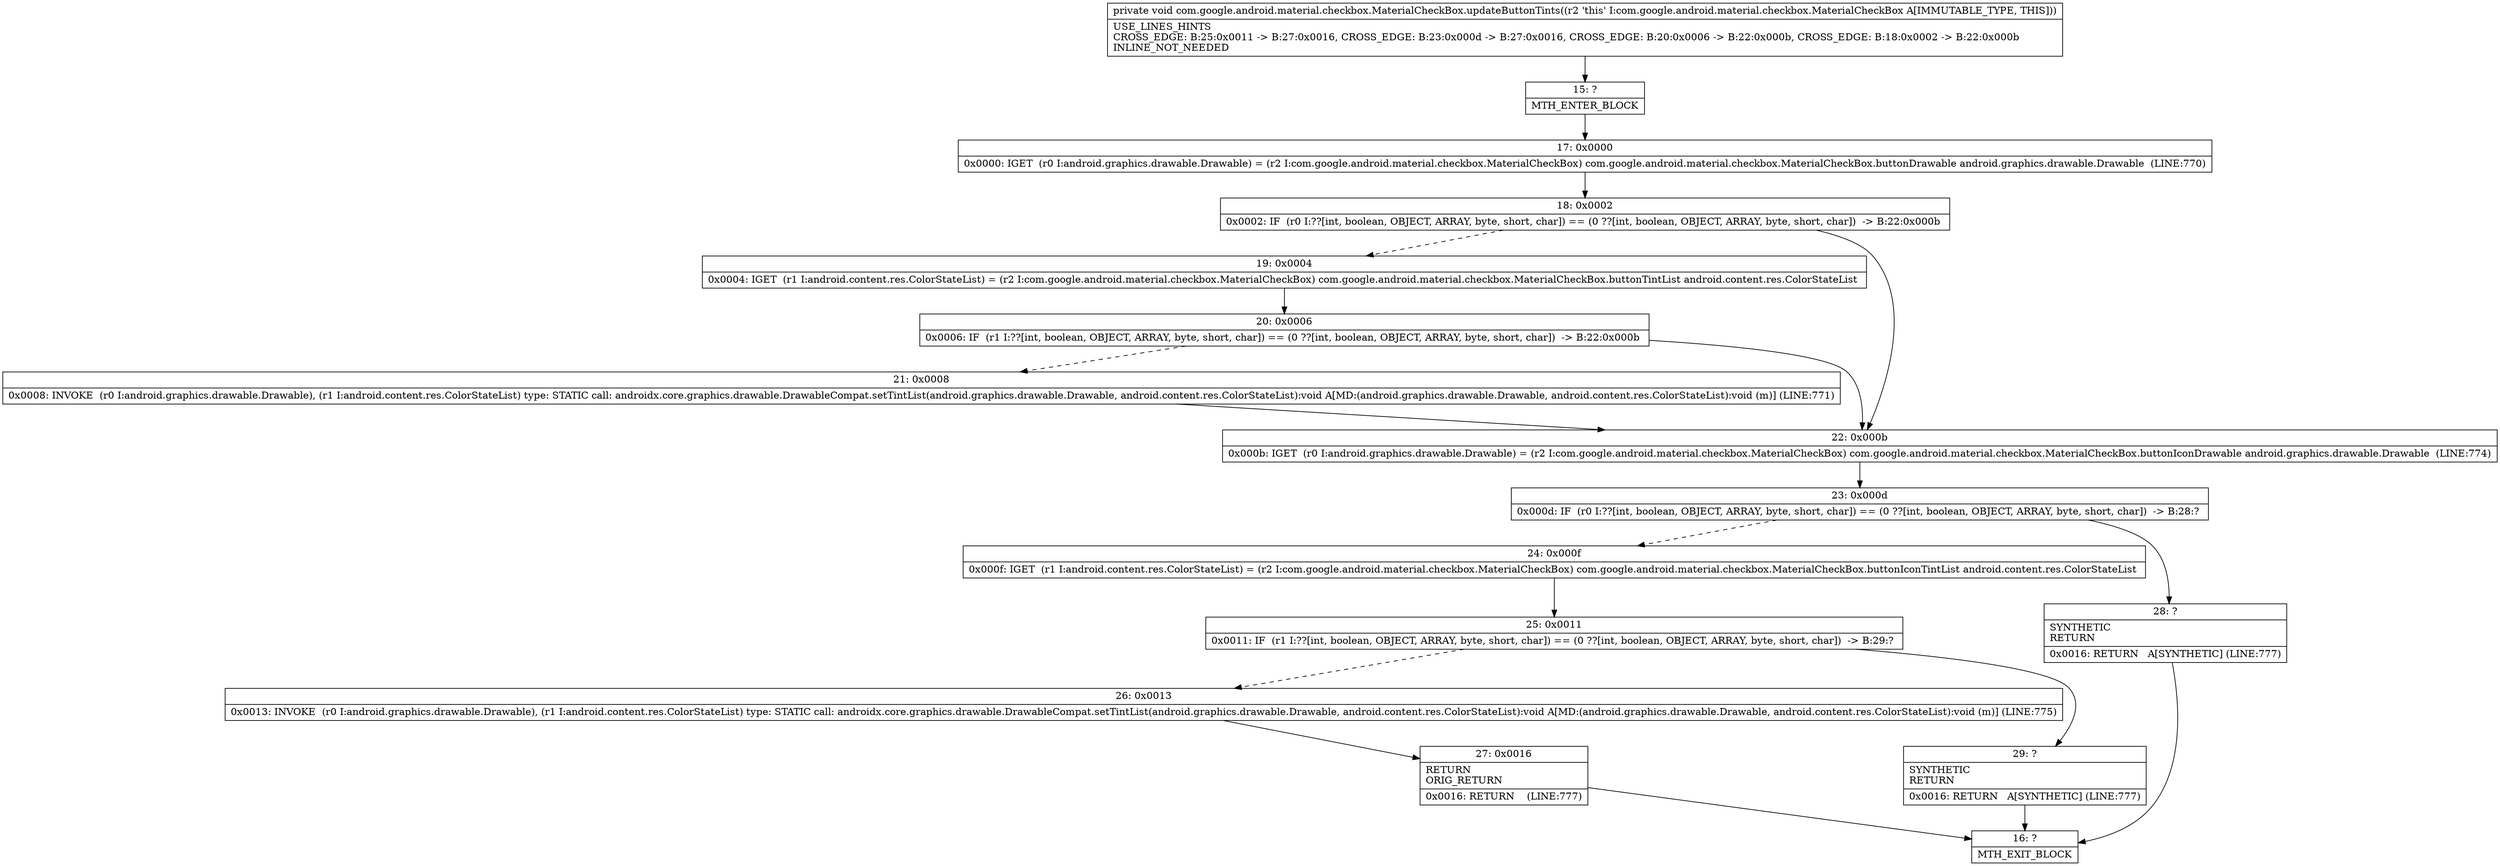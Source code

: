 digraph "CFG forcom.google.android.material.checkbox.MaterialCheckBox.updateButtonTints()V" {
Node_15 [shape=record,label="{15\:\ ?|MTH_ENTER_BLOCK\l}"];
Node_17 [shape=record,label="{17\:\ 0x0000|0x0000: IGET  (r0 I:android.graphics.drawable.Drawable) = (r2 I:com.google.android.material.checkbox.MaterialCheckBox) com.google.android.material.checkbox.MaterialCheckBox.buttonDrawable android.graphics.drawable.Drawable  (LINE:770)\l}"];
Node_18 [shape=record,label="{18\:\ 0x0002|0x0002: IF  (r0 I:??[int, boolean, OBJECT, ARRAY, byte, short, char]) == (0 ??[int, boolean, OBJECT, ARRAY, byte, short, char])  \-\> B:22:0x000b \l}"];
Node_19 [shape=record,label="{19\:\ 0x0004|0x0004: IGET  (r1 I:android.content.res.ColorStateList) = (r2 I:com.google.android.material.checkbox.MaterialCheckBox) com.google.android.material.checkbox.MaterialCheckBox.buttonTintList android.content.res.ColorStateList \l}"];
Node_20 [shape=record,label="{20\:\ 0x0006|0x0006: IF  (r1 I:??[int, boolean, OBJECT, ARRAY, byte, short, char]) == (0 ??[int, boolean, OBJECT, ARRAY, byte, short, char])  \-\> B:22:0x000b \l}"];
Node_21 [shape=record,label="{21\:\ 0x0008|0x0008: INVOKE  (r0 I:android.graphics.drawable.Drawable), (r1 I:android.content.res.ColorStateList) type: STATIC call: androidx.core.graphics.drawable.DrawableCompat.setTintList(android.graphics.drawable.Drawable, android.content.res.ColorStateList):void A[MD:(android.graphics.drawable.Drawable, android.content.res.ColorStateList):void (m)] (LINE:771)\l}"];
Node_22 [shape=record,label="{22\:\ 0x000b|0x000b: IGET  (r0 I:android.graphics.drawable.Drawable) = (r2 I:com.google.android.material.checkbox.MaterialCheckBox) com.google.android.material.checkbox.MaterialCheckBox.buttonIconDrawable android.graphics.drawable.Drawable  (LINE:774)\l}"];
Node_23 [shape=record,label="{23\:\ 0x000d|0x000d: IF  (r0 I:??[int, boolean, OBJECT, ARRAY, byte, short, char]) == (0 ??[int, boolean, OBJECT, ARRAY, byte, short, char])  \-\> B:28:? \l}"];
Node_24 [shape=record,label="{24\:\ 0x000f|0x000f: IGET  (r1 I:android.content.res.ColorStateList) = (r2 I:com.google.android.material.checkbox.MaterialCheckBox) com.google.android.material.checkbox.MaterialCheckBox.buttonIconTintList android.content.res.ColorStateList \l}"];
Node_25 [shape=record,label="{25\:\ 0x0011|0x0011: IF  (r1 I:??[int, boolean, OBJECT, ARRAY, byte, short, char]) == (0 ??[int, boolean, OBJECT, ARRAY, byte, short, char])  \-\> B:29:? \l}"];
Node_26 [shape=record,label="{26\:\ 0x0013|0x0013: INVOKE  (r0 I:android.graphics.drawable.Drawable), (r1 I:android.content.res.ColorStateList) type: STATIC call: androidx.core.graphics.drawable.DrawableCompat.setTintList(android.graphics.drawable.Drawable, android.content.res.ColorStateList):void A[MD:(android.graphics.drawable.Drawable, android.content.res.ColorStateList):void (m)] (LINE:775)\l}"];
Node_27 [shape=record,label="{27\:\ 0x0016|RETURN\lORIG_RETURN\l|0x0016: RETURN    (LINE:777)\l}"];
Node_16 [shape=record,label="{16\:\ ?|MTH_EXIT_BLOCK\l}"];
Node_29 [shape=record,label="{29\:\ ?|SYNTHETIC\lRETURN\l|0x0016: RETURN   A[SYNTHETIC] (LINE:777)\l}"];
Node_28 [shape=record,label="{28\:\ ?|SYNTHETIC\lRETURN\l|0x0016: RETURN   A[SYNTHETIC] (LINE:777)\l}"];
MethodNode[shape=record,label="{private void com.google.android.material.checkbox.MaterialCheckBox.updateButtonTints((r2 'this' I:com.google.android.material.checkbox.MaterialCheckBox A[IMMUTABLE_TYPE, THIS]))  | USE_LINES_HINTS\lCROSS_EDGE: B:25:0x0011 \-\> B:27:0x0016, CROSS_EDGE: B:23:0x000d \-\> B:27:0x0016, CROSS_EDGE: B:20:0x0006 \-\> B:22:0x000b, CROSS_EDGE: B:18:0x0002 \-\> B:22:0x000b\lINLINE_NOT_NEEDED\l}"];
MethodNode -> Node_15;Node_15 -> Node_17;
Node_17 -> Node_18;
Node_18 -> Node_19[style=dashed];
Node_18 -> Node_22;
Node_19 -> Node_20;
Node_20 -> Node_21[style=dashed];
Node_20 -> Node_22;
Node_21 -> Node_22;
Node_22 -> Node_23;
Node_23 -> Node_24[style=dashed];
Node_23 -> Node_28;
Node_24 -> Node_25;
Node_25 -> Node_26[style=dashed];
Node_25 -> Node_29;
Node_26 -> Node_27;
Node_27 -> Node_16;
Node_29 -> Node_16;
Node_28 -> Node_16;
}

